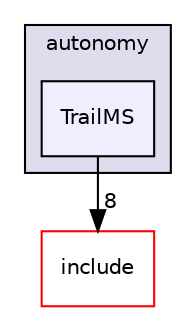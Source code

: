 digraph "/root/scrimmage/scrimmage/src/plugins/autonomy/TrailMS" {
  compound=true
  node [ fontsize="10", fontname="Helvetica"];
  edge [ labelfontsize="10", labelfontname="Helvetica"];
  subgraph clusterdir_9a5cd39d655c6343ef9bc0ff48b9632e {
    graph [ bgcolor="#ddddee", pencolor="black", label="autonomy" fontname="Helvetica", fontsize="10", URL="dir_9a5cd39d655c6343ef9bc0ff48b9632e.html"]
  dir_59490ee60a1376572d8b3a39e401b0b4 [shape=box, label="TrailMS", style="filled", fillcolor="#eeeeff", pencolor="black", URL="dir_59490ee60a1376572d8b3a39e401b0b4.html"];
  }
  dir_d44c64559bbebec7f509842c48db8b23 [shape=box label="include" fillcolor="white" style="filled" color="red" URL="dir_d44c64559bbebec7f509842c48db8b23.html"];
  dir_59490ee60a1376572d8b3a39e401b0b4->dir_d44c64559bbebec7f509842c48db8b23 [headlabel="8", labeldistance=1.5 headhref="dir_000190_000004.html"];
}
